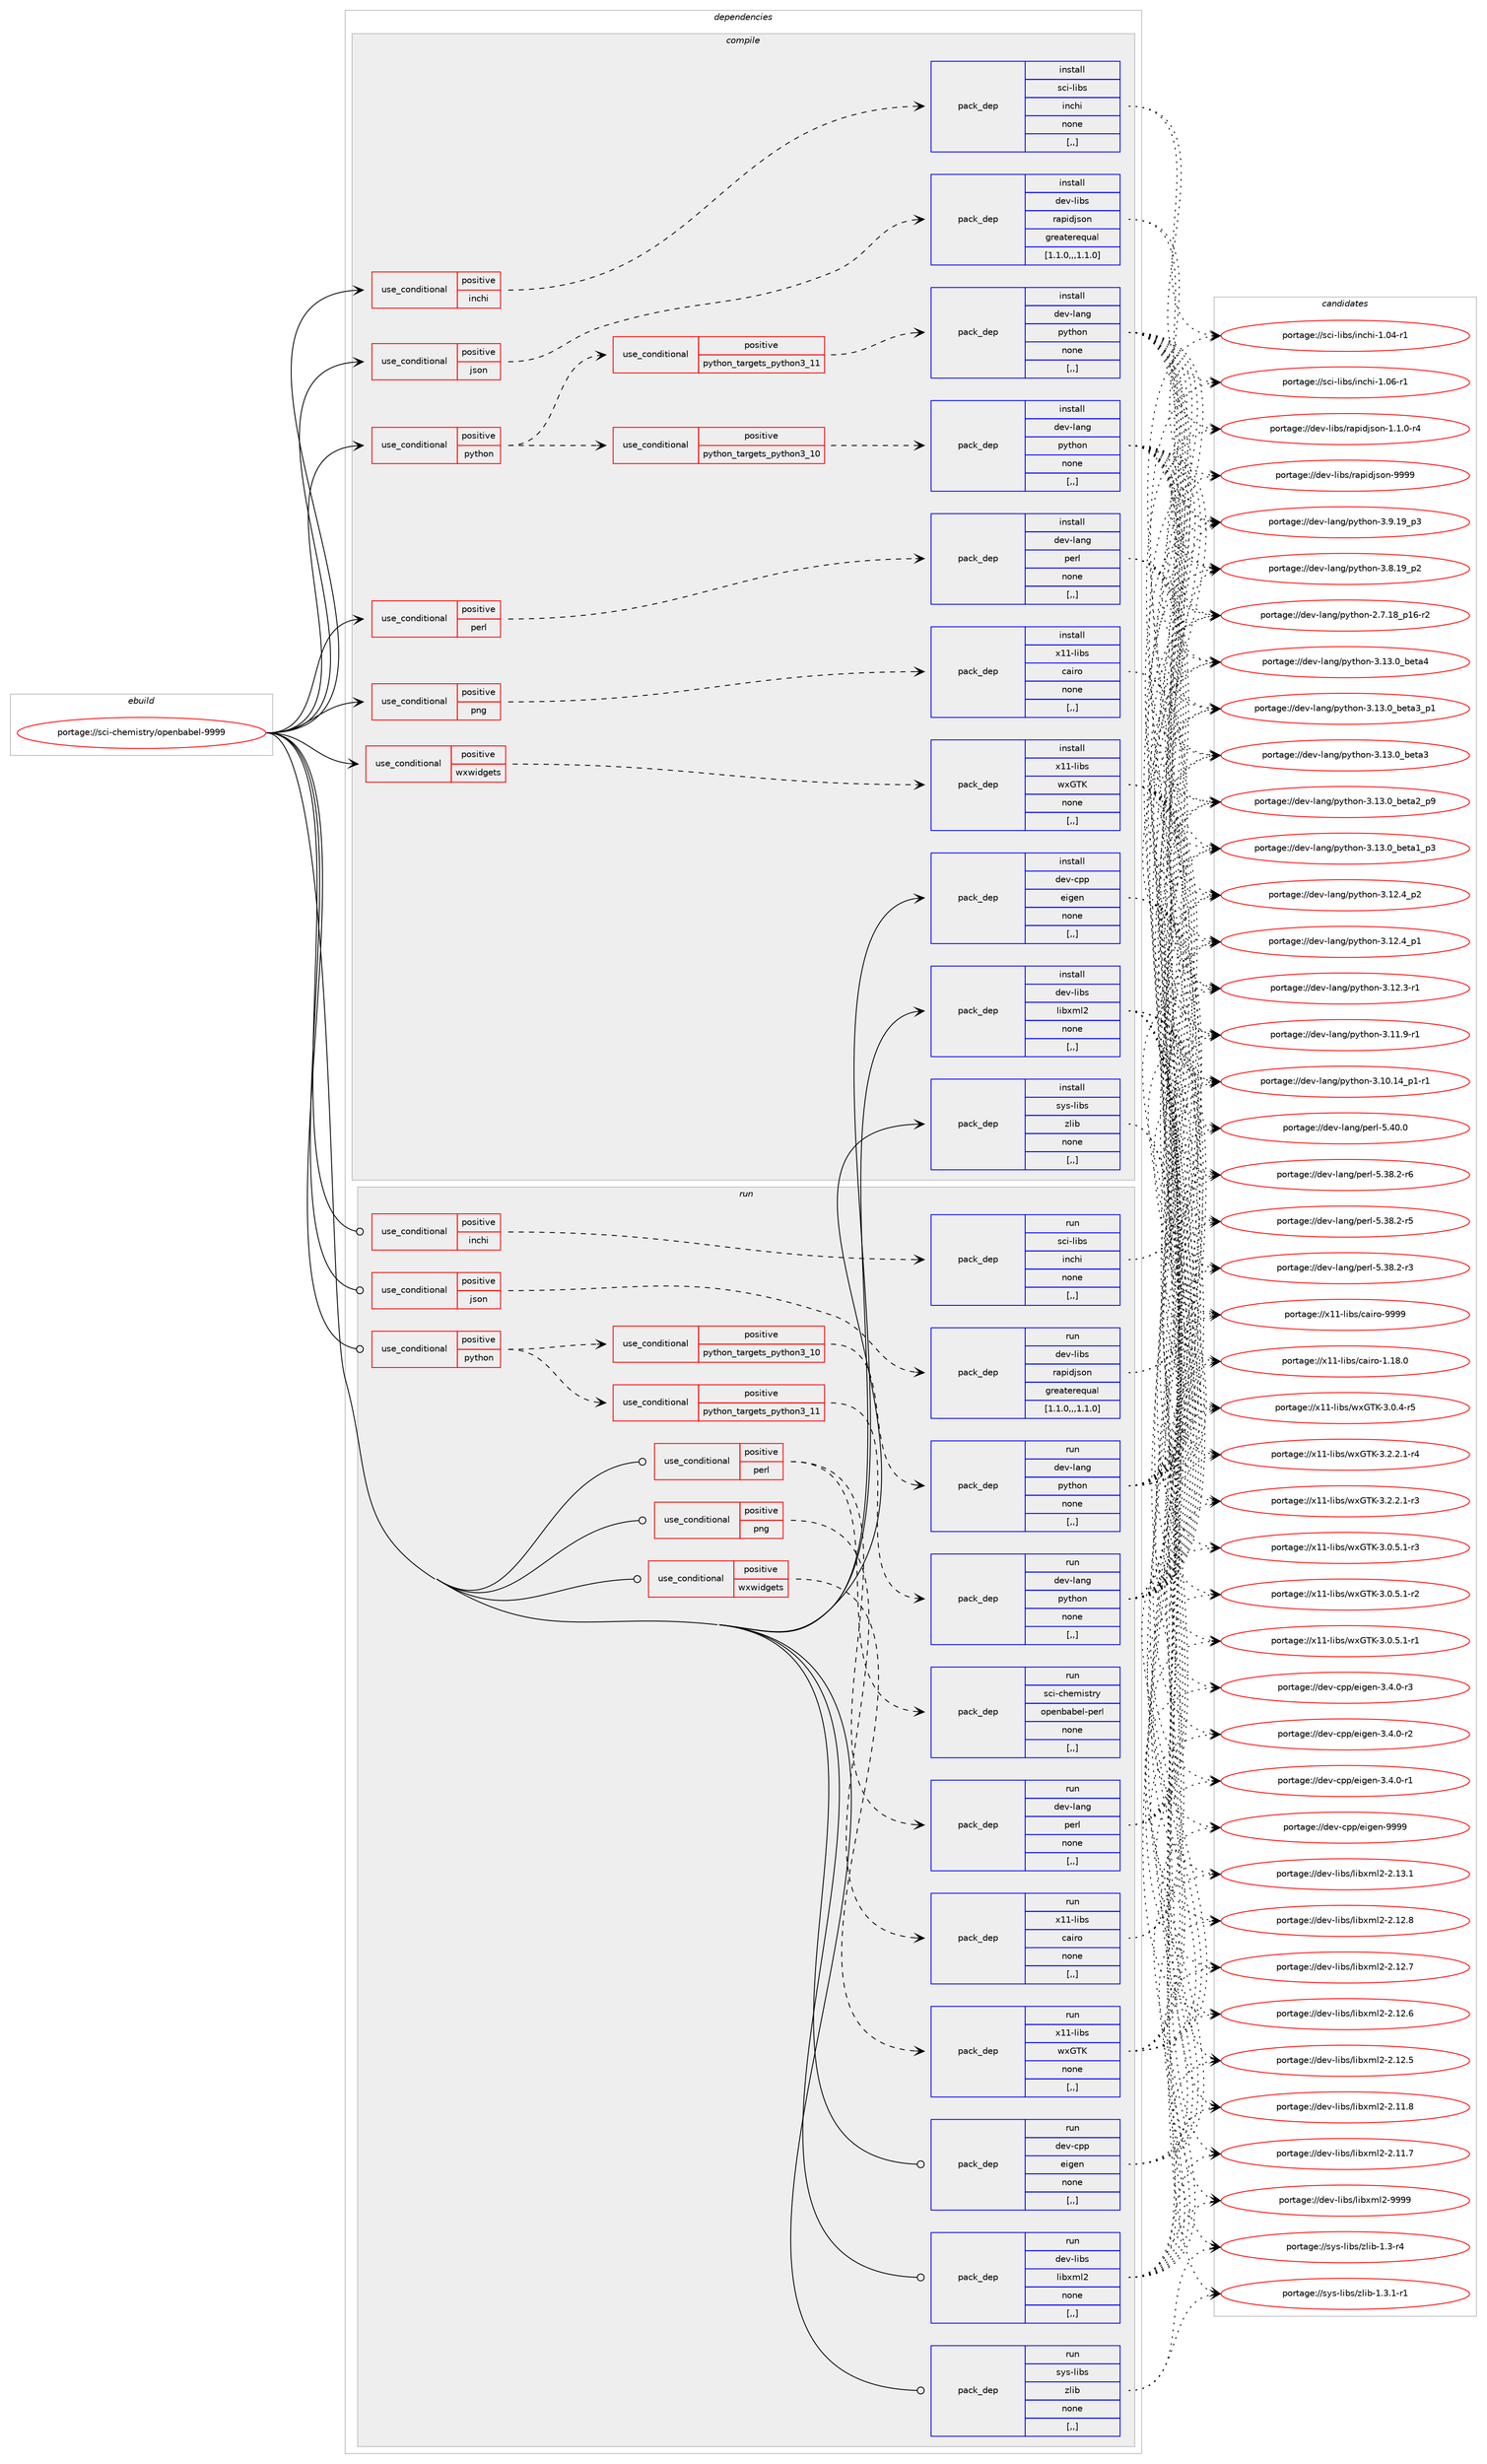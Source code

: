 digraph prolog {

# *************
# Graph options
# *************

newrank=true;
concentrate=true;
compound=true;
graph [rankdir=LR,fontname=Helvetica,fontsize=10,ranksep=1.5];#, ranksep=2.5, nodesep=0.2];
edge  [arrowhead=vee];
node  [fontname=Helvetica,fontsize=10];

# **********
# The ebuild
# **********

subgraph cluster_leftcol {
color=gray;
label=<<i>ebuild</i>>;
id [label="portage://sci-chemistry/openbabel-9999", color=red, width=4, href="../sci-chemistry/openbabel-9999.svg"];
}

# ****************
# The dependencies
# ****************

subgraph cluster_midcol {
color=gray;
label=<<i>dependencies</i>>;
subgraph cluster_compile {
fillcolor="#eeeeee";
style=filled;
label=<<i>compile</i>>;
subgraph cond104211 {
dependency393692 [label=<<TABLE BORDER="0" CELLBORDER="1" CELLSPACING="0" CELLPADDING="4"><TR><TD ROWSPAN="3" CELLPADDING="10">use_conditional</TD></TR><TR><TD>positive</TD></TR><TR><TD>inchi</TD></TR></TABLE>>, shape=none, color=red];
subgraph pack286672 {
dependency393693 [label=<<TABLE BORDER="0" CELLBORDER="1" CELLSPACING="0" CELLPADDING="4" WIDTH="220"><TR><TD ROWSPAN="6" CELLPADDING="30">pack_dep</TD></TR><TR><TD WIDTH="110">install</TD></TR><TR><TD>sci-libs</TD></TR><TR><TD>inchi</TD></TR><TR><TD>none</TD></TR><TR><TD>[,,]</TD></TR></TABLE>>, shape=none, color=blue];
}
dependency393692:e -> dependency393693:w [weight=20,style="dashed",arrowhead="vee"];
}
id:e -> dependency393692:w [weight=20,style="solid",arrowhead="vee"];
subgraph cond104212 {
dependency393694 [label=<<TABLE BORDER="0" CELLBORDER="1" CELLSPACING="0" CELLPADDING="4"><TR><TD ROWSPAN="3" CELLPADDING="10">use_conditional</TD></TR><TR><TD>positive</TD></TR><TR><TD>json</TD></TR></TABLE>>, shape=none, color=red];
subgraph pack286673 {
dependency393695 [label=<<TABLE BORDER="0" CELLBORDER="1" CELLSPACING="0" CELLPADDING="4" WIDTH="220"><TR><TD ROWSPAN="6" CELLPADDING="30">pack_dep</TD></TR><TR><TD WIDTH="110">install</TD></TR><TR><TD>dev-libs</TD></TR><TR><TD>rapidjson</TD></TR><TR><TD>greaterequal</TD></TR><TR><TD>[1.1.0,,,1.1.0]</TD></TR></TABLE>>, shape=none, color=blue];
}
dependency393694:e -> dependency393695:w [weight=20,style="dashed",arrowhead="vee"];
}
id:e -> dependency393694:w [weight=20,style="solid",arrowhead="vee"];
subgraph cond104213 {
dependency393696 [label=<<TABLE BORDER="0" CELLBORDER="1" CELLSPACING="0" CELLPADDING="4"><TR><TD ROWSPAN="3" CELLPADDING="10">use_conditional</TD></TR><TR><TD>positive</TD></TR><TR><TD>perl</TD></TR></TABLE>>, shape=none, color=red];
subgraph pack286674 {
dependency393697 [label=<<TABLE BORDER="0" CELLBORDER="1" CELLSPACING="0" CELLPADDING="4" WIDTH="220"><TR><TD ROWSPAN="6" CELLPADDING="30">pack_dep</TD></TR><TR><TD WIDTH="110">install</TD></TR><TR><TD>dev-lang</TD></TR><TR><TD>perl</TD></TR><TR><TD>none</TD></TR><TR><TD>[,,]</TD></TR></TABLE>>, shape=none, color=blue];
}
dependency393696:e -> dependency393697:w [weight=20,style="dashed",arrowhead="vee"];
}
id:e -> dependency393696:w [weight=20,style="solid",arrowhead="vee"];
subgraph cond104214 {
dependency393698 [label=<<TABLE BORDER="0" CELLBORDER="1" CELLSPACING="0" CELLPADDING="4"><TR><TD ROWSPAN="3" CELLPADDING="10">use_conditional</TD></TR><TR><TD>positive</TD></TR><TR><TD>png</TD></TR></TABLE>>, shape=none, color=red];
subgraph pack286675 {
dependency393699 [label=<<TABLE BORDER="0" CELLBORDER="1" CELLSPACING="0" CELLPADDING="4" WIDTH="220"><TR><TD ROWSPAN="6" CELLPADDING="30">pack_dep</TD></TR><TR><TD WIDTH="110">install</TD></TR><TR><TD>x11-libs</TD></TR><TR><TD>cairo</TD></TR><TR><TD>none</TD></TR><TR><TD>[,,]</TD></TR></TABLE>>, shape=none, color=blue];
}
dependency393698:e -> dependency393699:w [weight=20,style="dashed",arrowhead="vee"];
}
id:e -> dependency393698:w [weight=20,style="solid",arrowhead="vee"];
subgraph cond104215 {
dependency393700 [label=<<TABLE BORDER="0" CELLBORDER="1" CELLSPACING="0" CELLPADDING="4"><TR><TD ROWSPAN="3" CELLPADDING="10">use_conditional</TD></TR><TR><TD>positive</TD></TR><TR><TD>python</TD></TR></TABLE>>, shape=none, color=red];
subgraph cond104216 {
dependency393701 [label=<<TABLE BORDER="0" CELLBORDER="1" CELLSPACING="0" CELLPADDING="4"><TR><TD ROWSPAN="3" CELLPADDING="10">use_conditional</TD></TR><TR><TD>positive</TD></TR><TR><TD>python_targets_python3_10</TD></TR></TABLE>>, shape=none, color=red];
subgraph pack286676 {
dependency393702 [label=<<TABLE BORDER="0" CELLBORDER="1" CELLSPACING="0" CELLPADDING="4" WIDTH="220"><TR><TD ROWSPAN="6" CELLPADDING="30">pack_dep</TD></TR><TR><TD WIDTH="110">install</TD></TR><TR><TD>dev-lang</TD></TR><TR><TD>python</TD></TR><TR><TD>none</TD></TR><TR><TD>[,,]</TD></TR></TABLE>>, shape=none, color=blue];
}
dependency393701:e -> dependency393702:w [weight=20,style="dashed",arrowhead="vee"];
}
dependency393700:e -> dependency393701:w [weight=20,style="dashed",arrowhead="vee"];
subgraph cond104217 {
dependency393703 [label=<<TABLE BORDER="0" CELLBORDER="1" CELLSPACING="0" CELLPADDING="4"><TR><TD ROWSPAN="3" CELLPADDING="10">use_conditional</TD></TR><TR><TD>positive</TD></TR><TR><TD>python_targets_python3_11</TD></TR></TABLE>>, shape=none, color=red];
subgraph pack286677 {
dependency393704 [label=<<TABLE BORDER="0" CELLBORDER="1" CELLSPACING="0" CELLPADDING="4" WIDTH="220"><TR><TD ROWSPAN="6" CELLPADDING="30">pack_dep</TD></TR><TR><TD WIDTH="110">install</TD></TR><TR><TD>dev-lang</TD></TR><TR><TD>python</TD></TR><TR><TD>none</TD></TR><TR><TD>[,,]</TD></TR></TABLE>>, shape=none, color=blue];
}
dependency393703:e -> dependency393704:w [weight=20,style="dashed",arrowhead="vee"];
}
dependency393700:e -> dependency393703:w [weight=20,style="dashed",arrowhead="vee"];
}
id:e -> dependency393700:w [weight=20,style="solid",arrowhead="vee"];
subgraph cond104218 {
dependency393705 [label=<<TABLE BORDER="0" CELLBORDER="1" CELLSPACING="0" CELLPADDING="4"><TR><TD ROWSPAN="3" CELLPADDING="10">use_conditional</TD></TR><TR><TD>positive</TD></TR><TR><TD>wxwidgets</TD></TR></TABLE>>, shape=none, color=red];
subgraph pack286678 {
dependency393706 [label=<<TABLE BORDER="0" CELLBORDER="1" CELLSPACING="0" CELLPADDING="4" WIDTH="220"><TR><TD ROWSPAN="6" CELLPADDING="30">pack_dep</TD></TR><TR><TD WIDTH="110">install</TD></TR><TR><TD>x11-libs</TD></TR><TR><TD>wxGTK</TD></TR><TR><TD>none</TD></TR><TR><TD>[,,]</TD></TR></TABLE>>, shape=none, color=blue];
}
dependency393705:e -> dependency393706:w [weight=20,style="dashed",arrowhead="vee"];
}
id:e -> dependency393705:w [weight=20,style="solid",arrowhead="vee"];
subgraph pack286679 {
dependency393707 [label=<<TABLE BORDER="0" CELLBORDER="1" CELLSPACING="0" CELLPADDING="4" WIDTH="220"><TR><TD ROWSPAN="6" CELLPADDING="30">pack_dep</TD></TR><TR><TD WIDTH="110">install</TD></TR><TR><TD>dev-cpp</TD></TR><TR><TD>eigen</TD></TR><TR><TD>none</TD></TR><TR><TD>[,,]</TD></TR></TABLE>>, shape=none, color=blue];
}
id:e -> dependency393707:w [weight=20,style="solid",arrowhead="vee"];
subgraph pack286680 {
dependency393708 [label=<<TABLE BORDER="0" CELLBORDER="1" CELLSPACING="0" CELLPADDING="4" WIDTH="220"><TR><TD ROWSPAN="6" CELLPADDING="30">pack_dep</TD></TR><TR><TD WIDTH="110">install</TD></TR><TR><TD>dev-libs</TD></TR><TR><TD>libxml2</TD></TR><TR><TD>none</TD></TR><TR><TD>[,,]</TD></TR></TABLE>>, shape=none, color=blue];
}
id:e -> dependency393708:w [weight=20,style="solid",arrowhead="vee"];
subgraph pack286681 {
dependency393709 [label=<<TABLE BORDER="0" CELLBORDER="1" CELLSPACING="0" CELLPADDING="4" WIDTH="220"><TR><TD ROWSPAN="6" CELLPADDING="30">pack_dep</TD></TR><TR><TD WIDTH="110">install</TD></TR><TR><TD>sys-libs</TD></TR><TR><TD>zlib</TD></TR><TR><TD>none</TD></TR><TR><TD>[,,]</TD></TR></TABLE>>, shape=none, color=blue];
}
id:e -> dependency393709:w [weight=20,style="solid",arrowhead="vee"];
}
subgraph cluster_compileandrun {
fillcolor="#eeeeee";
style=filled;
label=<<i>compile and run</i>>;
}
subgraph cluster_run {
fillcolor="#eeeeee";
style=filled;
label=<<i>run</i>>;
subgraph cond104219 {
dependency393710 [label=<<TABLE BORDER="0" CELLBORDER="1" CELLSPACING="0" CELLPADDING="4"><TR><TD ROWSPAN="3" CELLPADDING="10">use_conditional</TD></TR><TR><TD>positive</TD></TR><TR><TD>inchi</TD></TR></TABLE>>, shape=none, color=red];
subgraph pack286682 {
dependency393711 [label=<<TABLE BORDER="0" CELLBORDER="1" CELLSPACING="0" CELLPADDING="4" WIDTH="220"><TR><TD ROWSPAN="6" CELLPADDING="30">pack_dep</TD></TR><TR><TD WIDTH="110">run</TD></TR><TR><TD>sci-libs</TD></TR><TR><TD>inchi</TD></TR><TR><TD>none</TD></TR><TR><TD>[,,]</TD></TR></TABLE>>, shape=none, color=blue];
}
dependency393710:e -> dependency393711:w [weight=20,style="dashed",arrowhead="vee"];
}
id:e -> dependency393710:w [weight=20,style="solid",arrowhead="odot"];
subgraph cond104220 {
dependency393712 [label=<<TABLE BORDER="0" CELLBORDER="1" CELLSPACING="0" CELLPADDING="4"><TR><TD ROWSPAN="3" CELLPADDING="10">use_conditional</TD></TR><TR><TD>positive</TD></TR><TR><TD>json</TD></TR></TABLE>>, shape=none, color=red];
subgraph pack286683 {
dependency393713 [label=<<TABLE BORDER="0" CELLBORDER="1" CELLSPACING="0" CELLPADDING="4" WIDTH="220"><TR><TD ROWSPAN="6" CELLPADDING="30">pack_dep</TD></TR><TR><TD WIDTH="110">run</TD></TR><TR><TD>dev-libs</TD></TR><TR><TD>rapidjson</TD></TR><TR><TD>greaterequal</TD></TR><TR><TD>[1.1.0,,,1.1.0]</TD></TR></TABLE>>, shape=none, color=blue];
}
dependency393712:e -> dependency393713:w [weight=20,style="dashed",arrowhead="vee"];
}
id:e -> dependency393712:w [weight=20,style="solid",arrowhead="odot"];
subgraph cond104221 {
dependency393714 [label=<<TABLE BORDER="0" CELLBORDER="1" CELLSPACING="0" CELLPADDING="4"><TR><TD ROWSPAN="3" CELLPADDING="10">use_conditional</TD></TR><TR><TD>positive</TD></TR><TR><TD>perl</TD></TR></TABLE>>, shape=none, color=red];
subgraph pack286684 {
dependency393715 [label=<<TABLE BORDER="0" CELLBORDER="1" CELLSPACING="0" CELLPADDING="4" WIDTH="220"><TR><TD ROWSPAN="6" CELLPADDING="30">pack_dep</TD></TR><TR><TD WIDTH="110">run</TD></TR><TR><TD>dev-lang</TD></TR><TR><TD>perl</TD></TR><TR><TD>none</TD></TR><TR><TD>[,,]</TD></TR></TABLE>>, shape=none, color=blue];
}
dependency393714:e -> dependency393715:w [weight=20,style="dashed",arrowhead="vee"];
subgraph pack286685 {
dependency393716 [label=<<TABLE BORDER="0" CELLBORDER="1" CELLSPACING="0" CELLPADDING="4" WIDTH="220"><TR><TD ROWSPAN="6" CELLPADDING="30">pack_dep</TD></TR><TR><TD WIDTH="110">run</TD></TR><TR><TD>sci-chemistry</TD></TR><TR><TD>openbabel-perl</TD></TR><TR><TD>none</TD></TR><TR><TD>[,,]</TD></TR></TABLE>>, shape=none, color=blue];
}
dependency393714:e -> dependency393716:w [weight=20,style="dashed",arrowhead="vee"];
}
id:e -> dependency393714:w [weight=20,style="solid",arrowhead="odot"];
subgraph cond104222 {
dependency393717 [label=<<TABLE BORDER="0" CELLBORDER="1" CELLSPACING="0" CELLPADDING="4"><TR><TD ROWSPAN="3" CELLPADDING="10">use_conditional</TD></TR><TR><TD>positive</TD></TR><TR><TD>png</TD></TR></TABLE>>, shape=none, color=red];
subgraph pack286686 {
dependency393718 [label=<<TABLE BORDER="0" CELLBORDER="1" CELLSPACING="0" CELLPADDING="4" WIDTH="220"><TR><TD ROWSPAN="6" CELLPADDING="30">pack_dep</TD></TR><TR><TD WIDTH="110">run</TD></TR><TR><TD>x11-libs</TD></TR><TR><TD>cairo</TD></TR><TR><TD>none</TD></TR><TR><TD>[,,]</TD></TR></TABLE>>, shape=none, color=blue];
}
dependency393717:e -> dependency393718:w [weight=20,style="dashed",arrowhead="vee"];
}
id:e -> dependency393717:w [weight=20,style="solid",arrowhead="odot"];
subgraph cond104223 {
dependency393719 [label=<<TABLE BORDER="0" CELLBORDER="1" CELLSPACING="0" CELLPADDING="4"><TR><TD ROWSPAN="3" CELLPADDING="10">use_conditional</TD></TR><TR><TD>positive</TD></TR><TR><TD>python</TD></TR></TABLE>>, shape=none, color=red];
subgraph cond104224 {
dependency393720 [label=<<TABLE BORDER="0" CELLBORDER="1" CELLSPACING="0" CELLPADDING="4"><TR><TD ROWSPAN="3" CELLPADDING="10">use_conditional</TD></TR><TR><TD>positive</TD></TR><TR><TD>python_targets_python3_10</TD></TR></TABLE>>, shape=none, color=red];
subgraph pack286687 {
dependency393721 [label=<<TABLE BORDER="0" CELLBORDER="1" CELLSPACING="0" CELLPADDING="4" WIDTH="220"><TR><TD ROWSPAN="6" CELLPADDING="30">pack_dep</TD></TR><TR><TD WIDTH="110">run</TD></TR><TR><TD>dev-lang</TD></TR><TR><TD>python</TD></TR><TR><TD>none</TD></TR><TR><TD>[,,]</TD></TR></TABLE>>, shape=none, color=blue];
}
dependency393720:e -> dependency393721:w [weight=20,style="dashed",arrowhead="vee"];
}
dependency393719:e -> dependency393720:w [weight=20,style="dashed",arrowhead="vee"];
subgraph cond104225 {
dependency393722 [label=<<TABLE BORDER="0" CELLBORDER="1" CELLSPACING="0" CELLPADDING="4"><TR><TD ROWSPAN="3" CELLPADDING="10">use_conditional</TD></TR><TR><TD>positive</TD></TR><TR><TD>python_targets_python3_11</TD></TR></TABLE>>, shape=none, color=red];
subgraph pack286688 {
dependency393723 [label=<<TABLE BORDER="0" CELLBORDER="1" CELLSPACING="0" CELLPADDING="4" WIDTH="220"><TR><TD ROWSPAN="6" CELLPADDING="30">pack_dep</TD></TR><TR><TD WIDTH="110">run</TD></TR><TR><TD>dev-lang</TD></TR><TR><TD>python</TD></TR><TR><TD>none</TD></TR><TR><TD>[,,]</TD></TR></TABLE>>, shape=none, color=blue];
}
dependency393722:e -> dependency393723:w [weight=20,style="dashed",arrowhead="vee"];
}
dependency393719:e -> dependency393722:w [weight=20,style="dashed",arrowhead="vee"];
}
id:e -> dependency393719:w [weight=20,style="solid",arrowhead="odot"];
subgraph cond104226 {
dependency393724 [label=<<TABLE BORDER="0" CELLBORDER="1" CELLSPACING="0" CELLPADDING="4"><TR><TD ROWSPAN="3" CELLPADDING="10">use_conditional</TD></TR><TR><TD>positive</TD></TR><TR><TD>wxwidgets</TD></TR></TABLE>>, shape=none, color=red];
subgraph pack286689 {
dependency393725 [label=<<TABLE BORDER="0" CELLBORDER="1" CELLSPACING="0" CELLPADDING="4" WIDTH="220"><TR><TD ROWSPAN="6" CELLPADDING="30">pack_dep</TD></TR><TR><TD WIDTH="110">run</TD></TR><TR><TD>x11-libs</TD></TR><TR><TD>wxGTK</TD></TR><TR><TD>none</TD></TR><TR><TD>[,,]</TD></TR></TABLE>>, shape=none, color=blue];
}
dependency393724:e -> dependency393725:w [weight=20,style="dashed",arrowhead="vee"];
}
id:e -> dependency393724:w [weight=20,style="solid",arrowhead="odot"];
subgraph pack286690 {
dependency393726 [label=<<TABLE BORDER="0" CELLBORDER="1" CELLSPACING="0" CELLPADDING="4" WIDTH="220"><TR><TD ROWSPAN="6" CELLPADDING="30">pack_dep</TD></TR><TR><TD WIDTH="110">run</TD></TR><TR><TD>dev-cpp</TD></TR><TR><TD>eigen</TD></TR><TR><TD>none</TD></TR><TR><TD>[,,]</TD></TR></TABLE>>, shape=none, color=blue];
}
id:e -> dependency393726:w [weight=20,style="solid",arrowhead="odot"];
subgraph pack286691 {
dependency393727 [label=<<TABLE BORDER="0" CELLBORDER="1" CELLSPACING="0" CELLPADDING="4" WIDTH="220"><TR><TD ROWSPAN="6" CELLPADDING="30">pack_dep</TD></TR><TR><TD WIDTH="110">run</TD></TR><TR><TD>dev-libs</TD></TR><TR><TD>libxml2</TD></TR><TR><TD>none</TD></TR><TR><TD>[,,]</TD></TR></TABLE>>, shape=none, color=blue];
}
id:e -> dependency393727:w [weight=20,style="solid",arrowhead="odot"];
subgraph pack286692 {
dependency393728 [label=<<TABLE BORDER="0" CELLBORDER="1" CELLSPACING="0" CELLPADDING="4" WIDTH="220"><TR><TD ROWSPAN="6" CELLPADDING="30">pack_dep</TD></TR><TR><TD WIDTH="110">run</TD></TR><TR><TD>sys-libs</TD></TR><TR><TD>zlib</TD></TR><TR><TD>none</TD></TR><TR><TD>[,,]</TD></TR></TABLE>>, shape=none, color=blue];
}
id:e -> dependency393728:w [weight=20,style="solid",arrowhead="odot"];
}
}

# **************
# The candidates
# **************

subgraph cluster_choices {
rank=same;
color=gray;
label=<<i>candidates</i>>;

subgraph choice286672 {
color=black;
nodesep=1;
choice115991054510810598115471051109910410545494648544511449 [label="portage://sci-libs/inchi-1.06-r1", color=red, width=4,href="../sci-libs/inchi-1.06-r1.svg"];
choice115991054510810598115471051109910410545494648524511449 [label="portage://sci-libs/inchi-1.04-r1", color=red, width=4,href="../sci-libs/inchi-1.04-r1.svg"];
dependency393693:e -> choice115991054510810598115471051109910410545494648544511449:w [style=dotted,weight="100"];
dependency393693:e -> choice115991054510810598115471051109910410545494648524511449:w [style=dotted,weight="100"];
}
subgraph choice286673 {
color=black;
nodesep=1;
choice100101118451081059811547114971121051001061151111104557575757 [label="portage://dev-libs/rapidjson-9999", color=red, width=4,href="../dev-libs/rapidjson-9999.svg"];
choice100101118451081059811547114971121051001061151111104549464946484511452 [label="portage://dev-libs/rapidjson-1.1.0-r4", color=red, width=4,href="../dev-libs/rapidjson-1.1.0-r4.svg"];
dependency393695:e -> choice100101118451081059811547114971121051001061151111104557575757:w [style=dotted,weight="100"];
dependency393695:e -> choice100101118451081059811547114971121051001061151111104549464946484511452:w [style=dotted,weight="100"];
}
subgraph choice286674 {
color=black;
nodesep=1;
choice10010111845108971101034711210111410845534652484648 [label="portage://dev-lang/perl-5.40.0", color=red, width=4,href="../dev-lang/perl-5.40.0.svg"];
choice100101118451089711010347112101114108455346515646504511454 [label="portage://dev-lang/perl-5.38.2-r6", color=red, width=4,href="../dev-lang/perl-5.38.2-r6.svg"];
choice100101118451089711010347112101114108455346515646504511453 [label="portage://dev-lang/perl-5.38.2-r5", color=red, width=4,href="../dev-lang/perl-5.38.2-r5.svg"];
choice100101118451089711010347112101114108455346515646504511451 [label="portage://dev-lang/perl-5.38.2-r3", color=red, width=4,href="../dev-lang/perl-5.38.2-r3.svg"];
dependency393697:e -> choice10010111845108971101034711210111410845534652484648:w [style=dotted,weight="100"];
dependency393697:e -> choice100101118451089711010347112101114108455346515646504511454:w [style=dotted,weight="100"];
dependency393697:e -> choice100101118451089711010347112101114108455346515646504511453:w [style=dotted,weight="100"];
dependency393697:e -> choice100101118451089711010347112101114108455346515646504511451:w [style=dotted,weight="100"];
}
subgraph choice286675 {
color=black;
nodesep=1;
choice120494945108105981154799971051141114557575757 [label="portage://x11-libs/cairo-9999", color=red, width=4,href="../x11-libs/cairo-9999.svg"];
choice1204949451081059811547999710511411145494649564648 [label="portage://x11-libs/cairo-1.18.0", color=red, width=4,href="../x11-libs/cairo-1.18.0.svg"];
dependency393699:e -> choice120494945108105981154799971051141114557575757:w [style=dotted,weight="100"];
dependency393699:e -> choice1204949451081059811547999710511411145494649564648:w [style=dotted,weight="100"];
}
subgraph choice286676 {
color=black;
nodesep=1;
choice1001011184510897110103471121211161041111104551464951464895981011169752 [label="portage://dev-lang/python-3.13.0_beta4", color=red, width=4,href="../dev-lang/python-3.13.0_beta4.svg"];
choice10010111845108971101034711212111610411111045514649514648959810111697519511249 [label="portage://dev-lang/python-3.13.0_beta3_p1", color=red, width=4,href="../dev-lang/python-3.13.0_beta3_p1.svg"];
choice1001011184510897110103471121211161041111104551464951464895981011169751 [label="portage://dev-lang/python-3.13.0_beta3", color=red, width=4,href="../dev-lang/python-3.13.0_beta3.svg"];
choice10010111845108971101034711212111610411111045514649514648959810111697509511257 [label="portage://dev-lang/python-3.13.0_beta2_p9", color=red, width=4,href="../dev-lang/python-3.13.0_beta2_p9.svg"];
choice10010111845108971101034711212111610411111045514649514648959810111697499511251 [label="portage://dev-lang/python-3.13.0_beta1_p3", color=red, width=4,href="../dev-lang/python-3.13.0_beta1_p3.svg"];
choice100101118451089711010347112121116104111110455146495046529511250 [label="portage://dev-lang/python-3.12.4_p2", color=red, width=4,href="../dev-lang/python-3.12.4_p2.svg"];
choice100101118451089711010347112121116104111110455146495046529511249 [label="portage://dev-lang/python-3.12.4_p1", color=red, width=4,href="../dev-lang/python-3.12.4_p1.svg"];
choice100101118451089711010347112121116104111110455146495046514511449 [label="portage://dev-lang/python-3.12.3-r1", color=red, width=4,href="../dev-lang/python-3.12.3-r1.svg"];
choice100101118451089711010347112121116104111110455146494946574511449 [label="portage://dev-lang/python-3.11.9-r1", color=red, width=4,href="../dev-lang/python-3.11.9-r1.svg"];
choice100101118451089711010347112121116104111110455146494846495295112494511449 [label="portage://dev-lang/python-3.10.14_p1-r1", color=red, width=4,href="../dev-lang/python-3.10.14_p1-r1.svg"];
choice100101118451089711010347112121116104111110455146574649579511251 [label="portage://dev-lang/python-3.9.19_p3", color=red, width=4,href="../dev-lang/python-3.9.19_p3.svg"];
choice100101118451089711010347112121116104111110455146564649579511250 [label="portage://dev-lang/python-3.8.19_p2", color=red, width=4,href="../dev-lang/python-3.8.19_p2.svg"];
choice100101118451089711010347112121116104111110455046554649569511249544511450 [label="portage://dev-lang/python-2.7.18_p16-r2", color=red, width=4,href="../dev-lang/python-2.7.18_p16-r2.svg"];
dependency393702:e -> choice1001011184510897110103471121211161041111104551464951464895981011169752:w [style=dotted,weight="100"];
dependency393702:e -> choice10010111845108971101034711212111610411111045514649514648959810111697519511249:w [style=dotted,weight="100"];
dependency393702:e -> choice1001011184510897110103471121211161041111104551464951464895981011169751:w [style=dotted,weight="100"];
dependency393702:e -> choice10010111845108971101034711212111610411111045514649514648959810111697509511257:w [style=dotted,weight="100"];
dependency393702:e -> choice10010111845108971101034711212111610411111045514649514648959810111697499511251:w [style=dotted,weight="100"];
dependency393702:e -> choice100101118451089711010347112121116104111110455146495046529511250:w [style=dotted,weight="100"];
dependency393702:e -> choice100101118451089711010347112121116104111110455146495046529511249:w [style=dotted,weight="100"];
dependency393702:e -> choice100101118451089711010347112121116104111110455146495046514511449:w [style=dotted,weight="100"];
dependency393702:e -> choice100101118451089711010347112121116104111110455146494946574511449:w [style=dotted,weight="100"];
dependency393702:e -> choice100101118451089711010347112121116104111110455146494846495295112494511449:w [style=dotted,weight="100"];
dependency393702:e -> choice100101118451089711010347112121116104111110455146574649579511251:w [style=dotted,weight="100"];
dependency393702:e -> choice100101118451089711010347112121116104111110455146564649579511250:w [style=dotted,weight="100"];
dependency393702:e -> choice100101118451089711010347112121116104111110455046554649569511249544511450:w [style=dotted,weight="100"];
}
subgraph choice286677 {
color=black;
nodesep=1;
choice1001011184510897110103471121211161041111104551464951464895981011169752 [label="portage://dev-lang/python-3.13.0_beta4", color=red, width=4,href="../dev-lang/python-3.13.0_beta4.svg"];
choice10010111845108971101034711212111610411111045514649514648959810111697519511249 [label="portage://dev-lang/python-3.13.0_beta3_p1", color=red, width=4,href="../dev-lang/python-3.13.0_beta3_p1.svg"];
choice1001011184510897110103471121211161041111104551464951464895981011169751 [label="portage://dev-lang/python-3.13.0_beta3", color=red, width=4,href="../dev-lang/python-3.13.0_beta3.svg"];
choice10010111845108971101034711212111610411111045514649514648959810111697509511257 [label="portage://dev-lang/python-3.13.0_beta2_p9", color=red, width=4,href="../dev-lang/python-3.13.0_beta2_p9.svg"];
choice10010111845108971101034711212111610411111045514649514648959810111697499511251 [label="portage://dev-lang/python-3.13.0_beta1_p3", color=red, width=4,href="../dev-lang/python-3.13.0_beta1_p3.svg"];
choice100101118451089711010347112121116104111110455146495046529511250 [label="portage://dev-lang/python-3.12.4_p2", color=red, width=4,href="../dev-lang/python-3.12.4_p2.svg"];
choice100101118451089711010347112121116104111110455146495046529511249 [label="portage://dev-lang/python-3.12.4_p1", color=red, width=4,href="../dev-lang/python-3.12.4_p1.svg"];
choice100101118451089711010347112121116104111110455146495046514511449 [label="portage://dev-lang/python-3.12.3-r1", color=red, width=4,href="../dev-lang/python-3.12.3-r1.svg"];
choice100101118451089711010347112121116104111110455146494946574511449 [label="portage://dev-lang/python-3.11.9-r1", color=red, width=4,href="../dev-lang/python-3.11.9-r1.svg"];
choice100101118451089711010347112121116104111110455146494846495295112494511449 [label="portage://dev-lang/python-3.10.14_p1-r1", color=red, width=4,href="../dev-lang/python-3.10.14_p1-r1.svg"];
choice100101118451089711010347112121116104111110455146574649579511251 [label="portage://dev-lang/python-3.9.19_p3", color=red, width=4,href="../dev-lang/python-3.9.19_p3.svg"];
choice100101118451089711010347112121116104111110455146564649579511250 [label="portage://dev-lang/python-3.8.19_p2", color=red, width=4,href="../dev-lang/python-3.8.19_p2.svg"];
choice100101118451089711010347112121116104111110455046554649569511249544511450 [label="portage://dev-lang/python-2.7.18_p16-r2", color=red, width=4,href="../dev-lang/python-2.7.18_p16-r2.svg"];
dependency393704:e -> choice1001011184510897110103471121211161041111104551464951464895981011169752:w [style=dotted,weight="100"];
dependency393704:e -> choice10010111845108971101034711212111610411111045514649514648959810111697519511249:w [style=dotted,weight="100"];
dependency393704:e -> choice1001011184510897110103471121211161041111104551464951464895981011169751:w [style=dotted,weight="100"];
dependency393704:e -> choice10010111845108971101034711212111610411111045514649514648959810111697509511257:w [style=dotted,weight="100"];
dependency393704:e -> choice10010111845108971101034711212111610411111045514649514648959810111697499511251:w [style=dotted,weight="100"];
dependency393704:e -> choice100101118451089711010347112121116104111110455146495046529511250:w [style=dotted,weight="100"];
dependency393704:e -> choice100101118451089711010347112121116104111110455146495046529511249:w [style=dotted,weight="100"];
dependency393704:e -> choice100101118451089711010347112121116104111110455146495046514511449:w [style=dotted,weight="100"];
dependency393704:e -> choice100101118451089711010347112121116104111110455146494946574511449:w [style=dotted,weight="100"];
dependency393704:e -> choice100101118451089711010347112121116104111110455146494846495295112494511449:w [style=dotted,weight="100"];
dependency393704:e -> choice100101118451089711010347112121116104111110455146574649579511251:w [style=dotted,weight="100"];
dependency393704:e -> choice100101118451089711010347112121116104111110455146564649579511250:w [style=dotted,weight="100"];
dependency393704:e -> choice100101118451089711010347112121116104111110455046554649569511249544511450:w [style=dotted,weight="100"];
}
subgraph choice286678 {
color=black;
nodesep=1;
choice120494945108105981154711912071847545514650465046494511452 [label="portage://x11-libs/wxGTK-3.2.2.1-r4", color=red, width=4,href="../x11-libs/wxGTK-3.2.2.1-r4.svg"];
choice120494945108105981154711912071847545514650465046494511451 [label="portage://x11-libs/wxGTK-3.2.2.1-r3", color=red, width=4,href="../x11-libs/wxGTK-3.2.2.1-r3.svg"];
choice120494945108105981154711912071847545514648465346494511451 [label="portage://x11-libs/wxGTK-3.0.5.1-r3", color=red, width=4,href="../x11-libs/wxGTK-3.0.5.1-r3.svg"];
choice120494945108105981154711912071847545514648465346494511450 [label="portage://x11-libs/wxGTK-3.0.5.1-r2", color=red, width=4,href="../x11-libs/wxGTK-3.0.5.1-r2.svg"];
choice120494945108105981154711912071847545514648465346494511449 [label="portage://x11-libs/wxGTK-3.0.5.1-r1", color=red, width=4,href="../x11-libs/wxGTK-3.0.5.1-r1.svg"];
choice12049494510810598115471191207184754551464846524511453 [label="portage://x11-libs/wxGTK-3.0.4-r5", color=red, width=4,href="../x11-libs/wxGTK-3.0.4-r5.svg"];
dependency393706:e -> choice120494945108105981154711912071847545514650465046494511452:w [style=dotted,weight="100"];
dependency393706:e -> choice120494945108105981154711912071847545514650465046494511451:w [style=dotted,weight="100"];
dependency393706:e -> choice120494945108105981154711912071847545514648465346494511451:w [style=dotted,weight="100"];
dependency393706:e -> choice120494945108105981154711912071847545514648465346494511450:w [style=dotted,weight="100"];
dependency393706:e -> choice120494945108105981154711912071847545514648465346494511449:w [style=dotted,weight="100"];
dependency393706:e -> choice12049494510810598115471191207184754551464846524511453:w [style=dotted,weight="100"];
}
subgraph choice286679 {
color=black;
nodesep=1;
choice1001011184599112112471011051031011104557575757 [label="portage://dev-cpp/eigen-9999", color=red, width=4,href="../dev-cpp/eigen-9999.svg"];
choice1001011184599112112471011051031011104551465246484511451 [label="portage://dev-cpp/eigen-3.4.0-r3", color=red, width=4,href="../dev-cpp/eigen-3.4.0-r3.svg"];
choice1001011184599112112471011051031011104551465246484511450 [label="portage://dev-cpp/eigen-3.4.0-r2", color=red, width=4,href="../dev-cpp/eigen-3.4.0-r2.svg"];
choice1001011184599112112471011051031011104551465246484511449 [label="portage://dev-cpp/eigen-3.4.0-r1", color=red, width=4,href="../dev-cpp/eigen-3.4.0-r1.svg"];
dependency393707:e -> choice1001011184599112112471011051031011104557575757:w [style=dotted,weight="100"];
dependency393707:e -> choice1001011184599112112471011051031011104551465246484511451:w [style=dotted,weight="100"];
dependency393707:e -> choice1001011184599112112471011051031011104551465246484511450:w [style=dotted,weight="100"];
dependency393707:e -> choice1001011184599112112471011051031011104551465246484511449:w [style=dotted,weight="100"];
}
subgraph choice286680 {
color=black;
nodesep=1;
choice10010111845108105981154710810598120109108504557575757 [label="portage://dev-libs/libxml2-9999", color=red, width=4,href="../dev-libs/libxml2-9999.svg"];
choice100101118451081059811547108105981201091085045504649514649 [label="portage://dev-libs/libxml2-2.13.1", color=red, width=4,href="../dev-libs/libxml2-2.13.1.svg"];
choice100101118451081059811547108105981201091085045504649504656 [label="portage://dev-libs/libxml2-2.12.8", color=red, width=4,href="../dev-libs/libxml2-2.12.8.svg"];
choice100101118451081059811547108105981201091085045504649504655 [label="portage://dev-libs/libxml2-2.12.7", color=red, width=4,href="../dev-libs/libxml2-2.12.7.svg"];
choice100101118451081059811547108105981201091085045504649504654 [label="portage://dev-libs/libxml2-2.12.6", color=red, width=4,href="../dev-libs/libxml2-2.12.6.svg"];
choice100101118451081059811547108105981201091085045504649504653 [label="portage://dev-libs/libxml2-2.12.5", color=red, width=4,href="../dev-libs/libxml2-2.12.5.svg"];
choice100101118451081059811547108105981201091085045504649494656 [label="portage://dev-libs/libxml2-2.11.8", color=red, width=4,href="../dev-libs/libxml2-2.11.8.svg"];
choice100101118451081059811547108105981201091085045504649494655 [label="portage://dev-libs/libxml2-2.11.7", color=red, width=4,href="../dev-libs/libxml2-2.11.7.svg"];
dependency393708:e -> choice10010111845108105981154710810598120109108504557575757:w [style=dotted,weight="100"];
dependency393708:e -> choice100101118451081059811547108105981201091085045504649514649:w [style=dotted,weight="100"];
dependency393708:e -> choice100101118451081059811547108105981201091085045504649504656:w [style=dotted,weight="100"];
dependency393708:e -> choice100101118451081059811547108105981201091085045504649504655:w [style=dotted,weight="100"];
dependency393708:e -> choice100101118451081059811547108105981201091085045504649504654:w [style=dotted,weight="100"];
dependency393708:e -> choice100101118451081059811547108105981201091085045504649504653:w [style=dotted,weight="100"];
dependency393708:e -> choice100101118451081059811547108105981201091085045504649494656:w [style=dotted,weight="100"];
dependency393708:e -> choice100101118451081059811547108105981201091085045504649494655:w [style=dotted,weight="100"];
}
subgraph choice286681 {
color=black;
nodesep=1;
choice115121115451081059811547122108105984549465146494511449 [label="portage://sys-libs/zlib-1.3.1-r1", color=red, width=4,href="../sys-libs/zlib-1.3.1-r1.svg"];
choice11512111545108105981154712210810598454946514511452 [label="portage://sys-libs/zlib-1.3-r4", color=red, width=4,href="../sys-libs/zlib-1.3-r4.svg"];
dependency393709:e -> choice115121115451081059811547122108105984549465146494511449:w [style=dotted,weight="100"];
dependency393709:e -> choice11512111545108105981154712210810598454946514511452:w [style=dotted,weight="100"];
}
subgraph choice286682 {
color=black;
nodesep=1;
choice115991054510810598115471051109910410545494648544511449 [label="portage://sci-libs/inchi-1.06-r1", color=red, width=4,href="../sci-libs/inchi-1.06-r1.svg"];
choice115991054510810598115471051109910410545494648524511449 [label="portage://sci-libs/inchi-1.04-r1", color=red, width=4,href="../sci-libs/inchi-1.04-r1.svg"];
dependency393711:e -> choice115991054510810598115471051109910410545494648544511449:w [style=dotted,weight="100"];
dependency393711:e -> choice115991054510810598115471051109910410545494648524511449:w [style=dotted,weight="100"];
}
subgraph choice286683 {
color=black;
nodesep=1;
choice100101118451081059811547114971121051001061151111104557575757 [label="portage://dev-libs/rapidjson-9999", color=red, width=4,href="../dev-libs/rapidjson-9999.svg"];
choice100101118451081059811547114971121051001061151111104549464946484511452 [label="portage://dev-libs/rapidjson-1.1.0-r4", color=red, width=4,href="../dev-libs/rapidjson-1.1.0-r4.svg"];
dependency393713:e -> choice100101118451081059811547114971121051001061151111104557575757:w [style=dotted,weight="100"];
dependency393713:e -> choice100101118451081059811547114971121051001061151111104549464946484511452:w [style=dotted,weight="100"];
}
subgraph choice286684 {
color=black;
nodesep=1;
choice10010111845108971101034711210111410845534652484648 [label="portage://dev-lang/perl-5.40.0", color=red, width=4,href="../dev-lang/perl-5.40.0.svg"];
choice100101118451089711010347112101114108455346515646504511454 [label="portage://dev-lang/perl-5.38.2-r6", color=red, width=4,href="../dev-lang/perl-5.38.2-r6.svg"];
choice100101118451089711010347112101114108455346515646504511453 [label="portage://dev-lang/perl-5.38.2-r5", color=red, width=4,href="../dev-lang/perl-5.38.2-r5.svg"];
choice100101118451089711010347112101114108455346515646504511451 [label="portage://dev-lang/perl-5.38.2-r3", color=red, width=4,href="../dev-lang/perl-5.38.2-r3.svg"];
dependency393715:e -> choice10010111845108971101034711210111410845534652484648:w [style=dotted,weight="100"];
dependency393715:e -> choice100101118451089711010347112101114108455346515646504511454:w [style=dotted,weight="100"];
dependency393715:e -> choice100101118451089711010347112101114108455346515646504511453:w [style=dotted,weight="100"];
dependency393715:e -> choice100101118451089711010347112101114108455346515646504511451:w [style=dotted,weight="100"];
}
subgraph choice286685 {
color=black;
nodesep=1;
}
subgraph choice286686 {
color=black;
nodesep=1;
choice120494945108105981154799971051141114557575757 [label="portage://x11-libs/cairo-9999", color=red, width=4,href="../x11-libs/cairo-9999.svg"];
choice1204949451081059811547999710511411145494649564648 [label="portage://x11-libs/cairo-1.18.0", color=red, width=4,href="../x11-libs/cairo-1.18.0.svg"];
dependency393718:e -> choice120494945108105981154799971051141114557575757:w [style=dotted,weight="100"];
dependency393718:e -> choice1204949451081059811547999710511411145494649564648:w [style=dotted,weight="100"];
}
subgraph choice286687 {
color=black;
nodesep=1;
choice1001011184510897110103471121211161041111104551464951464895981011169752 [label="portage://dev-lang/python-3.13.0_beta4", color=red, width=4,href="../dev-lang/python-3.13.0_beta4.svg"];
choice10010111845108971101034711212111610411111045514649514648959810111697519511249 [label="portage://dev-lang/python-3.13.0_beta3_p1", color=red, width=4,href="../dev-lang/python-3.13.0_beta3_p1.svg"];
choice1001011184510897110103471121211161041111104551464951464895981011169751 [label="portage://dev-lang/python-3.13.0_beta3", color=red, width=4,href="../dev-lang/python-3.13.0_beta3.svg"];
choice10010111845108971101034711212111610411111045514649514648959810111697509511257 [label="portage://dev-lang/python-3.13.0_beta2_p9", color=red, width=4,href="../dev-lang/python-3.13.0_beta2_p9.svg"];
choice10010111845108971101034711212111610411111045514649514648959810111697499511251 [label="portage://dev-lang/python-3.13.0_beta1_p3", color=red, width=4,href="../dev-lang/python-3.13.0_beta1_p3.svg"];
choice100101118451089711010347112121116104111110455146495046529511250 [label="portage://dev-lang/python-3.12.4_p2", color=red, width=4,href="../dev-lang/python-3.12.4_p2.svg"];
choice100101118451089711010347112121116104111110455146495046529511249 [label="portage://dev-lang/python-3.12.4_p1", color=red, width=4,href="../dev-lang/python-3.12.4_p1.svg"];
choice100101118451089711010347112121116104111110455146495046514511449 [label="portage://dev-lang/python-3.12.3-r1", color=red, width=4,href="../dev-lang/python-3.12.3-r1.svg"];
choice100101118451089711010347112121116104111110455146494946574511449 [label="portage://dev-lang/python-3.11.9-r1", color=red, width=4,href="../dev-lang/python-3.11.9-r1.svg"];
choice100101118451089711010347112121116104111110455146494846495295112494511449 [label="portage://dev-lang/python-3.10.14_p1-r1", color=red, width=4,href="../dev-lang/python-3.10.14_p1-r1.svg"];
choice100101118451089711010347112121116104111110455146574649579511251 [label="portage://dev-lang/python-3.9.19_p3", color=red, width=4,href="../dev-lang/python-3.9.19_p3.svg"];
choice100101118451089711010347112121116104111110455146564649579511250 [label="portage://dev-lang/python-3.8.19_p2", color=red, width=4,href="../dev-lang/python-3.8.19_p2.svg"];
choice100101118451089711010347112121116104111110455046554649569511249544511450 [label="portage://dev-lang/python-2.7.18_p16-r2", color=red, width=4,href="../dev-lang/python-2.7.18_p16-r2.svg"];
dependency393721:e -> choice1001011184510897110103471121211161041111104551464951464895981011169752:w [style=dotted,weight="100"];
dependency393721:e -> choice10010111845108971101034711212111610411111045514649514648959810111697519511249:w [style=dotted,weight="100"];
dependency393721:e -> choice1001011184510897110103471121211161041111104551464951464895981011169751:w [style=dotted,weight="100"];
dependency393721:e -> choice10010111845108971101034711212111610411111045514649514648959810111697509511257:w [style=dotted,weight="100"];
dependency393721:e -> choice10010111845108971101034711212111610411111045514649514648959810111697499511251:w [style=dotted,weight="100"];
dependency393721:e -> choice100101118451089711010347112121116104111110455146495046529511250:w [style=dotted,weight="100"];
dependency393721:e -> choice100101118451089711010347112121116104111110455146495046529511249:w [style=dotted,weight="100"];
dependency393721:e -> choice100101118451089711010347112121116104111110455146495046514511449:w [style=dotted,weight="100"];
dependency393721:e -> choice100101118451089711010347112121116104111110455146494946574511449:w [style=dotted,weight="100"];
dependency393721:e -> choice100101118451089711010347112121116104111110455146494846495295112494511449:w [style=dotted,weight="100"];
dependency393721:e -> choice100101118451089711010347112121116104111110455146574649579511251:w [style=dotted,weight="100"];
dependency393721:e -> choice100101118451089711010347112121116104111110455146564649579511250:w [style=dotted,weight="100"];
dependency393721:e -> choice100101118451089711010347112121116104111110455046554649569511249544511450:w [style=dotted,weight="100"];
}
subgraph choice286688 {
color=black;
nodesep=1;
choice1001011184510897110103471121211161041111104551464951464895981011169752 [label="portage://dev-lang/python-3.13.0_beta4", color=red, width=4,href="../dev-lang/python-3.13.0_beta4.svg"];
choice10010111845108971101034711212111610411111045514649514648959810111697519511249 [label="portage://dev-lang/python-3.13.0_beta3_p1", color=red, width=4,href="../dev-lang/python-3.13.0_beta3_p1.svg"];
choice1001011184510897110103471121211161041111104551464951464895981011169751 [label="portage://dev-lang/python-3.13.0_beta3", color=red, width=4,href="../dev-lang/python-3.13.0_beta3.svg"];
choice10010111845108971101034711212111610411111045514649514648959810111697509511257 [label="portage://dev-lang/python-3.13.0_beta2_p9", color=red, width=4,href="../dev-lang/python-3.13.0_beta2_p9.svg"];
choice10010111845108971101034711212111610411111045514649514648959810111697499511251 [label="portage://dev-lang/python-3.13.0_beta1_p3", color=red, width=4,href="../dev-lang/python-3.13.0_beta1_p3.svg"];
choice100101118451089711010347112121116104111110455146495046529511250 [label="portage://dev-lang/python-3.12.4_p2", color=red, width=4,href="../dev-lang/python-3.12.4_p2.svg"];
choice100101118451089711010347112121116104111110455146495046529511249 [label="portage://dev-lang/python-3.12.4_p1", color=red, width=4,href="../dev-lang/python-3.12.4_p1.svg"];
choice100101118451089711010347112121116104111110455146495046514511449 [label="portage://dev-lang/python-3.12.3-r1", color=red, width=4,href="../dev-lang/python-3.12.3-r1.svg"];
choice100101118451089711010347112121116104111110455146494946574511449 [label="portage://dev-lang/python-3.11.9-r1", color=red, width=4,href="../dev-lang/python-3.11.9-r1.svg"];
choice100101118451089711010347112121116104111110455146494846495295112494511449 [label="portage://dev-lang/python-3.10.14_p1-r1", color=red, width=4,href="../dev-lang/python-3.10.14_p1-r1.svg"];
choice100101118451089711010347112121116104111110455146574649579511251 [label="portage://dev-lang/python-3.9.19_p3", color=red, width=4,href="../dev-lang/python-3.9.19_p3.svg"];
choice100101118451089711010347112121116104111110455146564649579511250 [label="portage://dev-lang/python-3.8.19_p2", color=red, width=4,href="../dev-lang/python-3.8.19_p2.svg"];
choice100101118451089711010347112121116104111110455046554649569511249544511450 [label="portage://dev-lang/python-2.7.18_p16-r2", color=red, width=4,href="../dev-lang/python-2.7.18_p16-r2.svg"];
dependency393723:e -> choice1001011184510897110103471121211161041111104551464951464895981011169752:w [style=dotted,weight="100"];
dependency393723:e -> choice10010111845108971101034711212111610411111045514649514648959810111697519511249:w [style=dotted,weight="100"];
dependency393723:e -> choice1001011184510897110103471121211161041111104551464951464895981011169751:w [style=dotted,weight="100"];
dependency393723:e -> choice10010111845108971101034711212111610411111045514649514648959810111697509511257:w [style=dotted,weight="100"];
dependency393723:e -> choice10010111845108971101034711212111610411111045514649514648959810111697499511251:w [style=dotted,weight="100"];
dependency393723:e -> choice100101118451089711010347112121116104111110455146495046529511250:w [style=dotted,weight="100"];
dependency393723:e -> choice100101118451089711010347112121116104111110455146495046529511249:w [style=dotted,weight="100"];
dependency393723:e -> choice100101118451089711010347112121116104111110455146495046514511449:w [style=dotted,weight="100"];
dependency393723:e -> choice100101118451089711010347112121116104111110455146494946574511449:w [style=dotted,weight="100"];
dependency393723:e -> choice100101118451089711010347112121116104111110455146494846495295112494511449:w [style=dotted,weight="100"];
dependency393723:e -> choice100101118451089711010347112121116104111110455146574649579511251:w [style=dotted,weight="100"];
dependency393723:e -> choice100101118451089711010347112121116104111110455146564649579511250:w [style=dotted,weight="100"];
dependency393723:e -> choice100101118451089711010347112121116104111110455046554649569511249544511450:w [style=dotted,weight="100"];
}
subgraph choice286689 {
color=black;
nodesep=1;
choice120494945108105981154711912071847545514650465046494511452 [label="portage://x11-libs/wxGTK-3.2.2.1-r4", color=red, width=4,href="../x11-libs/wxGTK-3.2.2.1-r4.svg"];
choice120494945108105981154711912071847545514650465046494511451 [label="portage://x11-libs/wxGTK-3.2.2.1-r3", color=red, width=4,href="../x11-libs/wxGTK-3.2.2.1-r3.svg"];
choice120494945108105981154711912071847545514648465346494511451 [label="portage://x11-libs/wxGTK-3.0.5.1-r3", color=red, width=4,href="../x11-libs/wxGTK-3.0.5.1-r3.svg"];
choice120494945108105981154711912071847545514648465346494511450 [label="portage://x11-libs/wxGTK-3.0.5.1-r2", color=red, width=4,href="../x11-libs/wxGTK-3.0.5.1-r2.svg"];
choice120494945108105981154711912071847545514648465346494511449 [label="portage://x11-libs/wxGTK-3.0.5.1-r1", color=red, width=4,href="../x11-libs/wxGTK-3.0.5.1-r1.svg"];
choice12049494510810598115471191207184754551464846524511453 [label="portage://x11-libs/wxGTK-3.0.4-r5", color=red, width=4,href="../x11-libs/wxGTK-3.0.4-r5.svg"];
dependency393725:e -> choice120494945108105981154711912071847545514650465046494511452:w [style=dotted,weight="100"];
dependency393725:e -> choice120494945108105981154711912071847545514650465046494511451:w [style=dotted,weight="100"];
dependency393725:e -> choice120494945108105981154711912071847545514648465346494511451:w [style=dotted,weight="100"];
dependency393725:e -> choice120494945108105981154711912071847545514648465346494511450:w [style=dotted,weight="100"];
dependency393725:e -> choice120494945108105981154711912071847545514648465346494511449:w [style=dotted,weight="100"];
dependency393725:e -> choice12049494510810598115471191207184754551464846524511453:w [style=dotted,weight="100"];
}
subgraph choice286690 {
color=black;
nodesep=1;
choice1001011184599112112471011051031011104557575757 [label="portage://dev-cpp/eigen-9999", color=red, width=4,href="../dev-cpp/eigen-9999.svg"];
choice1001011184599112112471011051031011104551465246484511451 [label="portage://dev-cpp/eigen-3.4.0-r3", color=red, width=4,href="../dev-cpp/eigen-3.4.0-r3.svg"];
choice1001011184599112112471011051031011104551465246484511450 [label="portage://dev-cpp/eigen-3.4.0-r2", color=red, width=4,href="../dev-cpp/eigen-3.4.0-r2.svg"];
choice1001011184599112112471011051031011104551465246484511449 [label="portage://dev-cpp/eigen-3.4.0-r1", color=red, width=4,href="../dev-cpp/eigen-3.4.0-r1.svg"];
dependency393726:e -> choice1001011184599112112471011051031011104557575757:w [style=dotted,weight="100"];
dependency393726:e -> choice1001011184599112112471011051031011104551465246484511451:w [style=dotted,weight="100"];
dependency393726:e -> choice1001011184599112112471011051031011104551465246484511450:w [style=dotted,weight="100"];
dependency393726:e -> choice1001011184599112112471011051031011104551465246484511449:w [style=dotted,weight="100"];
}
subgraph choice286691 {
color=black;
nodesep=1;
choice10010111845108105981154710810598120109108504557575757 [label="portage://dev-libs/libxml2-9999", color=red, width=4,href="../dev-libs/libxml2-9999.svg"];
choice100101118451081059811547108105981201091085045504649514649 [label="portage://dev-libs/libxml2-2.13.1", color=red, width=4,href="../dev-libs/libxml2-2.13.1.svg"];
choice100101118451081059811547108105981201091085045504649504656 [label="portage://dev-libs/libxml2-2.12.8", color=red, width=4,href="../dev-libs/libxml2-2.12.8.svg"];
choice100101118451081059811547108105981201091085045504649504655 [label="portage://dev-libs/libxml2-2.12.7", color=red, width=4,href="../dev-libs/libxml2-2.12.7.svg"];
choice100101118451081059811547108105981201091085045504649504654 [label="portage://dev-libs/libxml2-2.12.6", color=red, width=4,href="../dev-libs/libxml2-2.12.6.svg"];
choice100101118451081059811547108105981201091085045504649504653 [label="portage://dev-libs/libxml2-2.12.5", color=red, width=4,href="../dev-libs/libxml2-2.12.5.svg"];
choice100101118451081059811547108105981201091085045504649494656 [label="portage://dev-libs/libxml2-2.11.8", color=red, width=4,href="../dev-libs/libxml2-2.11.8.svg"];
choice100101118451081059811547108105981201091085045504649494655 [label="portage://dev-libs/libxml2-2.11.7", color=red, width=4,href="../dev-libs/libxml2-2.11.7.svg"];
dependency393727:e -> choice10010111845108105981154710810598120109108504557575757:w [style=dotted,weight="100"];
dependency393727:e -> choice100101118451081059811547108105981201091085045504649514649:w [style=dotted,weight="100"];
dependency393727:e -> choice100101118451081059811547108105981201091085045504649504656:w [style=dotted,weight="100"];
dependency393727:e -> choice100101118451081059811547108105981201091085045504649504655:w [style=dotted,weight="100"];
dependency393727:e -> choice100101118451081059811547108105981201091085045504649504654:w [style=dotted,weight="100"];
dependency393727:e -> choice100101118451081059811547108105981201091085045504649504653:w [style=dotted,weight="100"];
dependency393727:e -> choice100101118451081059811547108105981201091085045504649494656:w [style=dotted,weight="100"];
dependency393727:e -> choice100101118451081059811547108105981201091085045504649494655:w [style=dotted,weight="100"];
}
subgraph choice286692 {
color=black;
nodesep=1;
choice115121115451081059811547122108105984549465146494511449 [label="portage://sys-libs/zlib-1.3.1-r1", color=red, width=4,href="../sys-libs/zlib-1.3.1-r1.svg"];
choice11512111545108105981154712210810598454946514511452 [label="portage://sys-libs/zlib-1.3-r4", color=red, width=4,href="../sys-libs/zlib-1.3-r4.svg"];
dependency393728:e -> choice115121115451081059811547122108105984549465146494511449:w [style=dotted,weight="100"];
dependency393728:e -> choice11512111545108105981154712210810598454946514511452:w [style=dotted,weight="100"];
}
}

}
